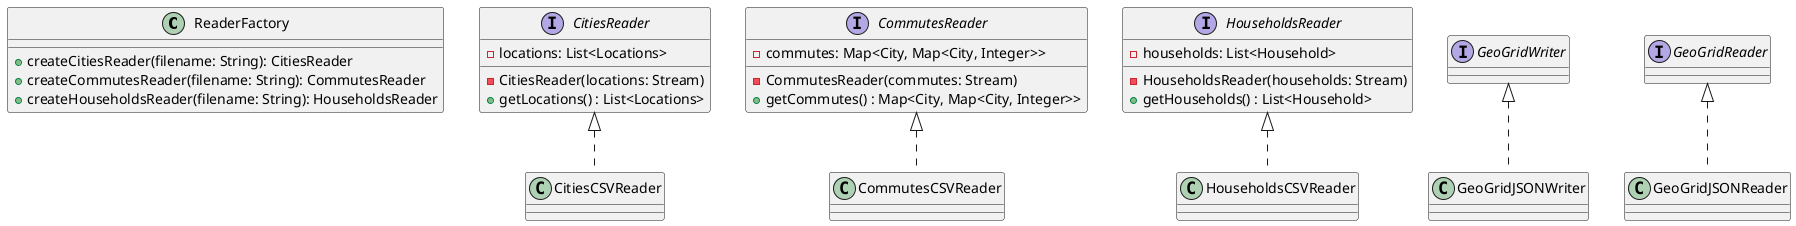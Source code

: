 @startuml

/'
1) We create a GeoGridConfig by passing a config file containing the filename of the households, cities and commutes csv files.
2) We create a GeoGrid by passing the created GeoGridConfig to the constructor of GeoGrid.
3) This method requests the necessary information from the GeoGridConfig.
'/

class ReaderFactory {
    + createCitiesReader(filename: String): CitiesReader
    + createCommutesReader(filename: String): CommutesReader 
    + createHouseholdsReader(filename: String): HouseholdsReader 
}

interface CitiesReader {
    - locations: List<Locations>
    - CitiesReader(locations: Stream)
	+ getLocations() : List<Locations>
}
interface CommutesReader {
    - commutes: Map<City, Map<City, Integer>>
    - CommutesReader(commutes: Stream)
	+ getCommutes() : Map<City, Map<City, Integer>>
}
interface HouseholdsReader {
    - households: List<Household>
    - HouseholdsReader(households: Stream)
	+ getHouseholds() : List<Household>
}

class CitiesCSVReader implements CitiesReader {
}
class CommutesCSVReader implements CommutesReader {
}
class HouseholdsCSVReader implements HouseholdsReader {
}

class GeoGridJSONWriter implements GeoGridWriter {
}

class GeoGridJSONReader implements GeoGridReader {
}

newpage

class GeoGridGenerator {
    + addPartialGenerator(generator: IPartialGenerator)
    + generateGeoGrid(filename: String): GeoGrid
    - partialGenerators: List<IPartialGenerator>
}

interface IPartialGenerator {
    + apply(grid: GeoGrid)
}

class SchoolGenerator implements IPartialGenerator {

}

class WorkplaceGenerator implements IPartialGenerator {

}

class CommunityGenerator implements IPartialGenerator {

}

class HouseholdGenerator implements IPartialGenerator {

}

newpage

class GeoGrid {
    - locations: List<Locations>
}

class Community {
    + addHousehold(household: Household)    
}

class School {
}

class HighSchool {
}

class Workplace {
}

class ContactPool {
    - people: List<Person>
}

class ContactCenter {
    - pools: List<ContactPool>
    + getPoolSize(): integer 
}

class Cluster {
    + getCapacity(): integer
	- capacity: integer
	- capacityUsed : integer
}

class Location {
	- id : integer
	- name : String
	- province : String
    - contactCenters: List<ContactCenter>
}

class Household {
    ' PoolSize == Capacity
}

class Coordinate {
	+ longitude : double 
	+ latitude : double 
}

interface GeoGridReader {
    + read(input_stream: Stream) : GeoGrid
}

interface GeoGridWriter {
    + write(grid : GeoGrid, output_stream : Stream)
}

class Person {
    
}

School --|> ContactCenter
HighSchool --|> ContactCenter 
Workplace --|> ContactCenter 
Community --|> ContactCenter
Household --|> ContactCenter

ContactCenter --|> Cluster
ContactPool --|> Cluster

Location o-- ContactCenter
ContactPool o-- Person

GeoGrid o-- Location

ContactCenter o-- ContactPool

Coordinate --* Location
@enduml
